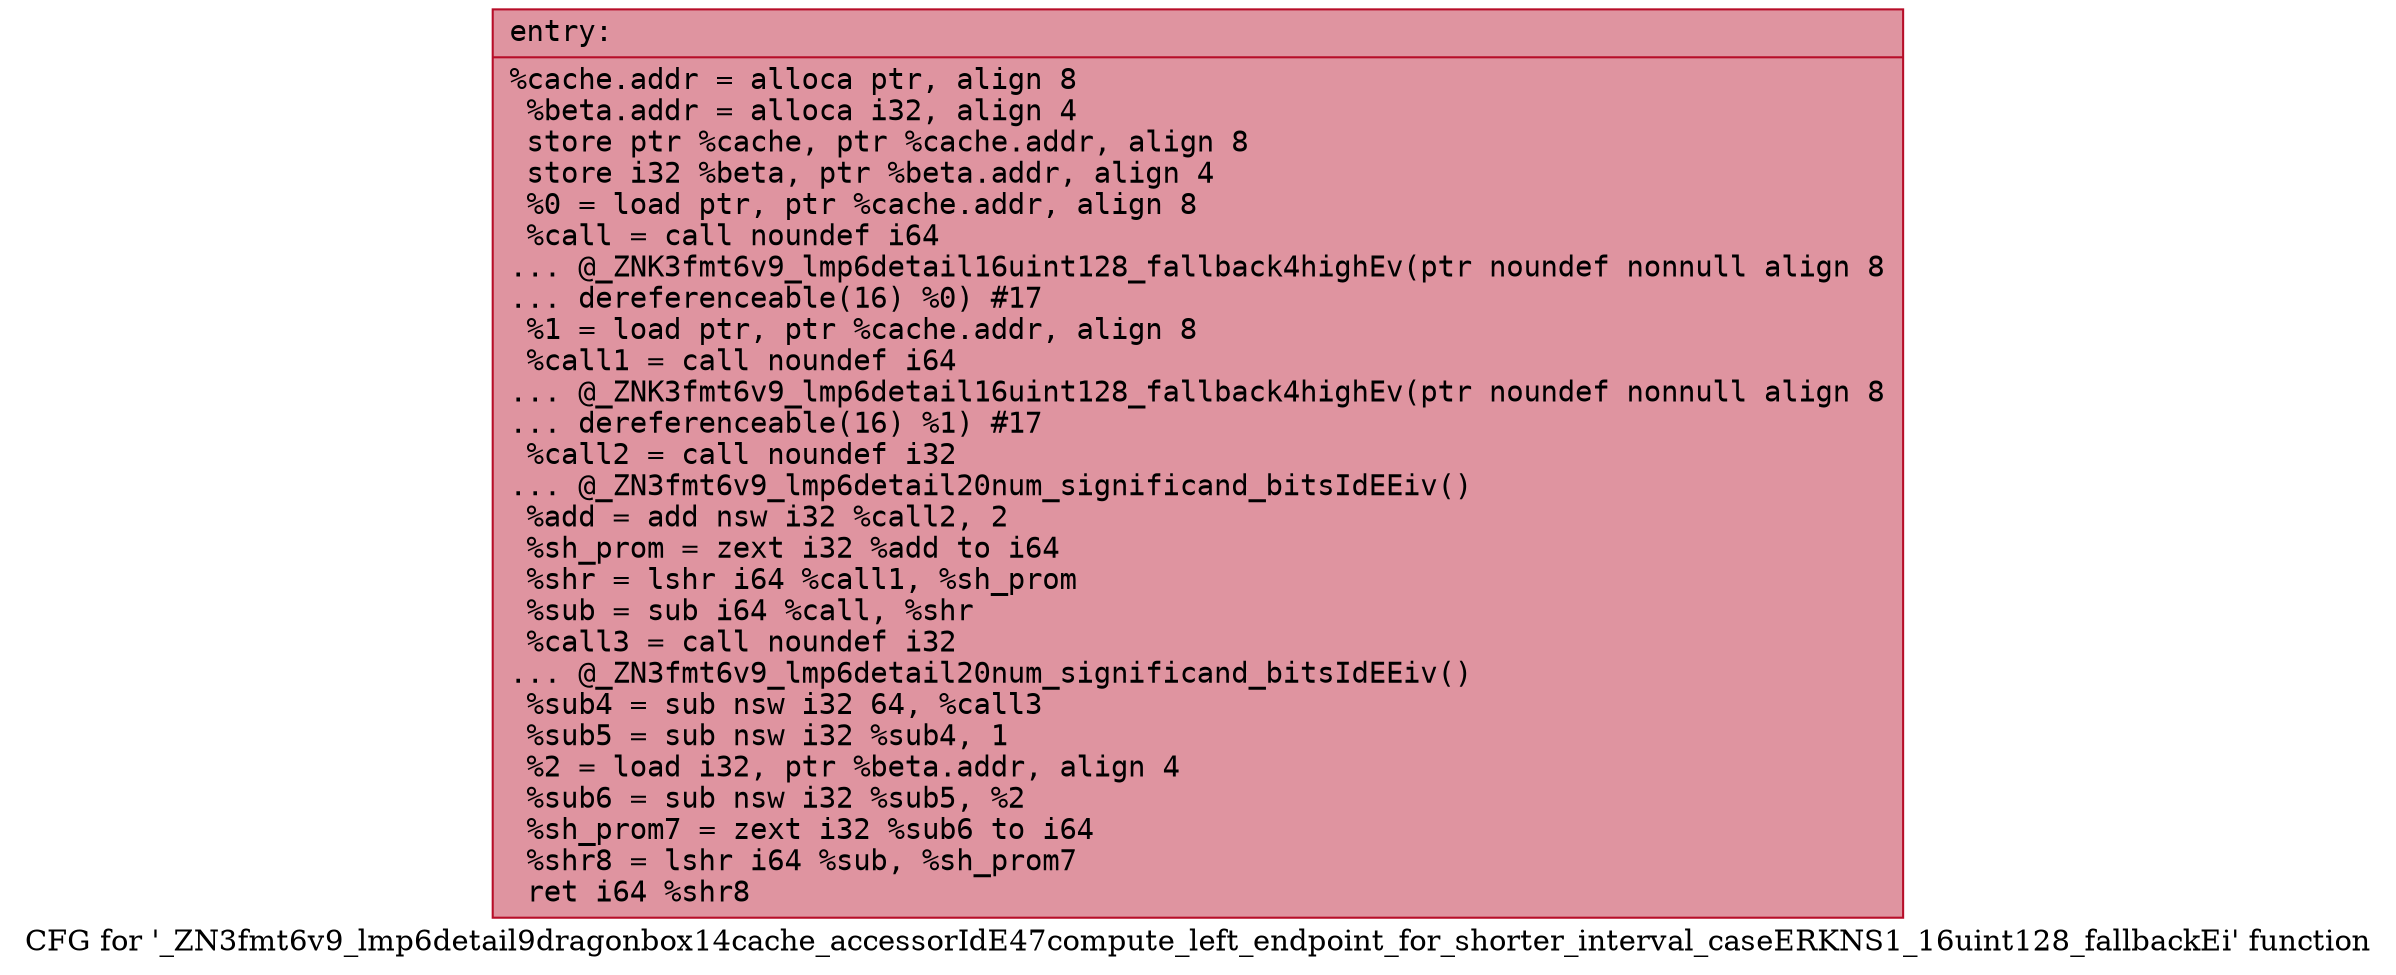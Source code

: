 digraph "CFG for '_ZN3fmt6v9_lmp6detail9dragonbox14cache_accessorIdE47compute_left_endpoint_for_shorter_interval_caseERKNS1_16uint128_fallbackEi' function" {
	label="CFG for '_ZN3fmt6v9_lmp6detail9dragonbox14cache_accessorIdE47compute_left_endpoint_for_shorter_interval_caseERKNS1_16uint128_fallbackEi' function";

	Node0x55fec3743070 [shape=record,color="#b70d28ff", style=filled, fillcolor="#b70d2870" fontname="Courier",label="{entry:\l|  %cache.addr = alloca ptr, align 8\l  %beta.addr = alloca i32, align 4\l  store ptr %cache, ptr %cache.addr, align 8\l  store i32 %beta, ptr %beta.addr, align 4\l  %0 = load ptr, ptr %cache.addr, align 8\l  %call = call noundef i64\l... @_ZNK3fmt6v9_lmp6detail16uint128_fallback4highEv(ptr noundef nonnull align 8\l... dereferenceable(16) %0) #17\l  %1 = load ptr, ptr %cache.addr, align 8\l  %call1 = call noundef i64\l... @_ZNK3fmt6v9_lmp6detail16uint128_fallback4highEv(ptr noundef nonnull align 8\l... dereferenceable(16) %1) #17\l  %call2 = call noundef i32\l... @_ZN3fmt6v9_lmp6detail20num_significand_bitsIdEEiv()\l  %add = add nsw i32 %call2, 2\l  %sh_prom = zext i32 %add to i64\l  %shr = lshr i64 %call1, %sh_prom\l  %sub = sub i64 %call, %shr\l  %call3 = call noundef i32\l... @_ZN3fmt6v9_lmp6detail20num_significand_bitsIdEEiv()\l  %sub4 = sub nsw i32 64, %call3\l  %sub5 = sub nsw i32 %sub4, 1\l  %2 = load i32, ptr %beta.addr, align 4\l  %sub6 = sub nsw i32 %sub5, %2\l  %sh_prom7 = zext i32 %sub6 to i64\l  %shr8 = lshr i64 %sub, %sh_prom7\l  ret i64 %shr8\l}"];
}
